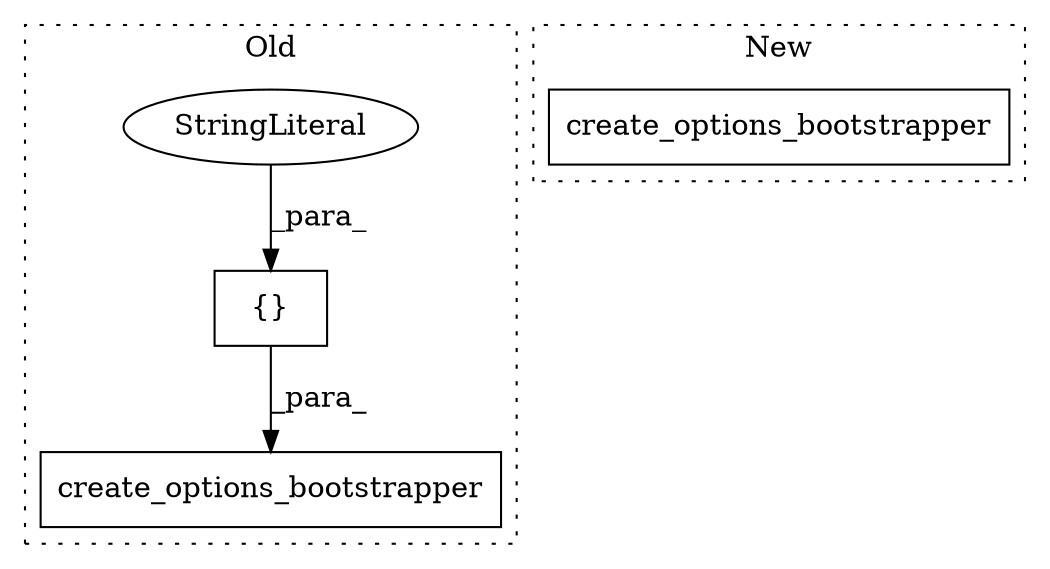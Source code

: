 digraph G {
subgraph cluster0 {
1 [label="{}" a="4" s="4367,4403" l="1,1" shape="box"];
3 [label="StringLiteral" a="45" s="4368" l="35" shape="ellipse"];
4 [label="create_options_bootstrapper" a="32" s="4327,4404" l="28,1" shape="box"];
label = "Old";
style="dotted";
}
subgraph cluster1 {
2 [label="create_options_bootstrapper" a="32" s="4308" l="29" shape="box"];
label = "New";
style="dotted";
}
1 -> 4 [label="_para_"];
3 -> 1 [label="_para_"];
}